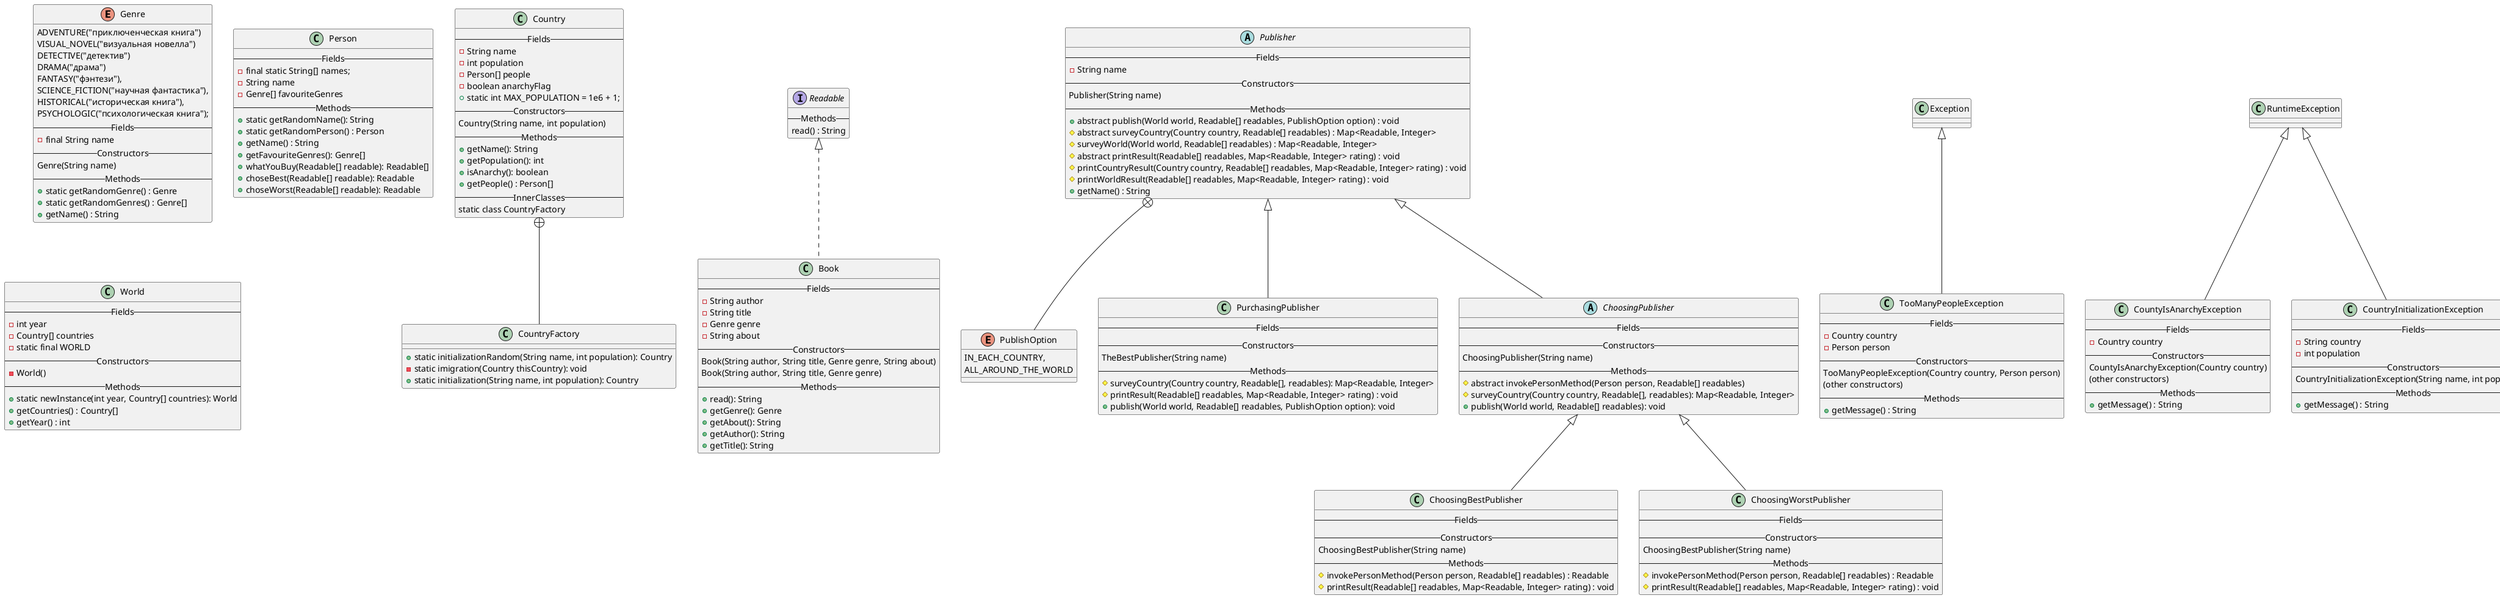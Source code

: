 @startuml
'Текст задания:
'
'Издательская компания «Эксмо» совместно с Hoff представила данные по
'книжным предпочтениям россиян в 2021 году: абсолютным лидером продаж
'стали книги (издание и переиздание) Михаила Лабковского «Хочу и буду»,
'сообщили в пресс-службе.
'
'Книги психолога лидировали по продажам по всей стране: за год было
'продано более 129 тыс. экземпляров первого издания и 34,5 тыс. второго.
'
'На втором месте по популярности у покупателей детектив «Внутри убийцы»
'израильского писателя Майка Омера (более 92 тыс. экземпляров) про
'криминального психолога-женщину, расследующую череду жестоких
'преступлений. Тройку лидеров продаж замыкает роман «Transhumanism inc.»
'Виктора Пелевина — новинка российского автора разошлась в количестве 71
'тыс. экземпляров.

enum Genre {
ADVENTURE("приключенческая книга")
VISUAL_NOVEL("визуальная новелла")
DETECTIVE("детектив")
DRAMA("драма")
FANTASY("фэнтези"),
SCIENCE_FICTION("научная фантастика"),
HISTORICAL("историческая книга"),
PSYCHOLOGIC("психологическая книга");
--Fields--
- final String name
--Constructors--
Genre(String name)
--Methods--
+ static getRandomGenre() : Genre
+ static getRandomGenres() : Genre[]
+ getName() : String
}


class Country{
--Fields--
- String name
- int population
- Person[] people
- boolean anarchyFlag
+ static int MAX_POPULATION = 1e6 + 1;
--Constructors--
Country(String name, int population)
--Methods--
+ getName(): String
+ getPopulation(): int
+ isAnarchy(): boolean
+ getPeople() : Person[]
--InnerClasses--
static class CountryFactory
}


class CountryFactory {
+ static initializationRandom(String name, int population): Country
- static imigration(Country thisCountry): void
+ static initialization(String name, int population): Country
}

Country +-- CountryFactory


interface Readable {
--Methods--
'this method will return info about readable
'so TheBestLab4.Book.read() should return String with author, title, genre, about fields
read() : String
}


class Book implements Readable {
--Fields--
- String author
- String title
- Genre genre
- String about
--Constructors--
Book(String author, String title, Genre genre, String about)
Book(String author, String title, Genre genre)
--Methods--
+ read(): String
+ getGenre(): Genre
+ getAbout(): String
+ getAuthor(): String
+ getTitle(): String
}


class Person {
--Fields--
- final static String[] names;
- String name
- Genre[] favouriteGenres
--Methods--
+ static getRandomName(): String
+ static getRandomPerson() : Person
+ getName() : String
+ getFavouriteGenres(): Genre[]
+ whatYouBuy(Readable[] readable): Readable[]
+ choseBest(Readable[] readable): Readable
+ choseWorst(Readable[] readable): Readable
}


abstract class Publisher {
--Fields--
- String name
--Constructors--
Publisher(String name)
--Methods--
+ abstract publish(World world, Readable[] readables, PublishOption option) : void
# abstract surveyCountry(Country country, Readable[] readables) : Map<Readable, Integer>
# surveyWorld(World world, Readable[] readables) : Map<Readable, Integer>
# abstract printResult(Readable[] readables, Map<Readable, Integer> rating) : void
# printCountryResult(Country country, Readable[] readables, Map<Readable, Integer> rating) : void
# printWorldResult(Readable[] readables, Map<Readable, Integer> rating) : void
+ getName() : String
}


enum PublishOption {
IN_EACH_COUNTRY,
ALL_AROUND_THE_WORLD
}

Publisher +-- PublishOption


'publisher, which invokes whatYouBuy
class PurchasingPublisher extends Publisher {
--Fields--
--Constructors--
TheBestPublisher(String name)
--Methods--
# surveyCountry(Country country, Readable[], readables): Map<Readable, Integer>
# printResult(Readable[] readables, Map<Readable, Integer> rating) : void
+ publish(World world, Readable[] readables, PublishOption option): void
}


abstract class ChoosingPublisher extends Publisher {
--Fields--
--Constructors--
ChoosingPublisher(String name)
--Methods--
# abstract invokePersonMethod(Person person, Readable[] readables)
# surveyCountry(Country country, Readable[], readables): Map<Readable, Integer>
+ publish(World world, Readable[] readables): void
}


'publisher which invokes choseBest method
class ChoosingBestPublisher extends ChoosingPublisher {
--Fields--
--Constructors--
ChoosingBestPublisher(String name)
--Methods--
# invokePersonMethod(Person person, Readable[] readables) : Readable
# printResult(Readable[] readables, Map<Readable, Integer> rating) : void
}


'publisher which invokes choseWorst method
class ChoosingWorstPublisher extends ChoosingPublisher {
--Fields--
--Constructors--
ChoosingBestPublisher(String name)
--Methods--
# invokePersonMethod(Person person, Readable[] readables) : Readable
# printResult(Readable[] readables, Map<Readable, Integer> rating) : void
}


class World {
--Fields--
- int year
- Country[] countries
- static final WORLD
--Constructors--
- World()
--Methods--
+ static newInstance(int year, Country[] countries): World
+ getCountries() : Country[]
+ getYear() : int
}


class TooManyPeopleException extends Exception {
'there may be overpopulation in country
--Fields--
- Country country
- Person person
--Constructors--
TooManyPeopleException(Country country, Person person)
(other constructors)
--Methods--
+ getMessage() : String
}


class CountyIsAnarchyException extends RuntimeException {
'County can't return People[] if anarchy
--Fields--
- Country country
--Constructors--
CountyIsAnarchyException(Country country)
(other constructors)
--Methods--
+ getMessage() : String
}


class CountryInitializationException extends RuntimeException {
'Country can't set People[] if user gives wrong length of People[]
--Fields--
- String country
- int population
--Constructors--
CountryInitializationException(String name, int population)
--Methods--
+ getMessage() : String
}

@enduml
